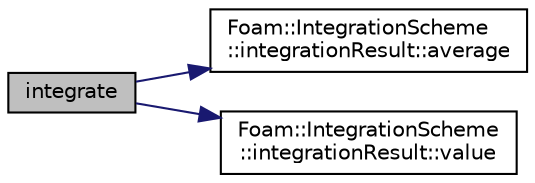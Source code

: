 digraph "integrate"
{
  bgcolor="transparent";
  edge [fontname="Helvetica",fontsize="10",labelfontname="Helvetica",labelfontsize="10"];
  node [fontname="Helvetica",fontsize="10",shape=record];
  rankdir="LR";
  Node1 [label="integrate",height=0.2,width=0.4,color="black", fillcolor="grey75", style="filled", fontcolor="black"];
  Node1 -> Node2 [color="midnightblue",fontsize="10",style="solid",fontname="Helvetica"];
  Node2 [label="Foam::IntegrationScheme\l::integrationResult::average",height=0.2,width=0.4,color="black",URL="$a01152.html#acdbc01c0179b0ded8e9fe4d5b5279bff",tooltip="Return const access to the average. "];
  Node1 -> Node3 [color="midnightblue",fontsize="10",style="solid",fontname="Helvetica"];
  Node3 [label="Foam::IntegrationScheme\l::integrationResult::value",height=0.2,width=0.4,color="black",URL="$a01152.html#a3255c0dcbce1e066536c35aad740d6ea",tooltip="Return const access to the value. "];
}
